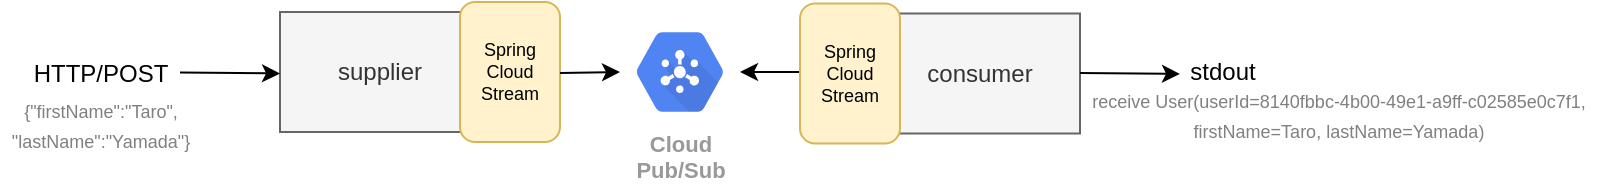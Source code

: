 <mxfile>
    <diagram id="tm9ZakB67KicmRcMlh1w" name="Page-1">
        <mxGraphModel dx="1904" dy="1217" grid="1" gridSize="10" guides="1" tooltips="1" connect="1" arrows="1" fold="1" page="1" pageScale="1" pageWidth="827" pageHeight="1169" math="0" shadow="0">
            <root>
                <mxCell id="0"/>
                <mxCell id="1" parent="0"/>
                <mxCell id="2" value="supplier" style="rounded=0;whiteSpace=wrap;html=1;fillColor=#f5f5f5;strokeColor=#666666;fontColor=#333333;" parent="1" vertex="1">
                    <mxGeometry x="140" y="5" width="100" height="60" as="geometry"/>
                </mxCell>
                <mxCell id="3" value="consumer" style="rounded=0;whiteSpace=wrap;html=1;fillColor=#f5f5f5;strokeColor=#666666;fontColor=#333333;" parent="1" vertex="1">
                    <mxGeometry x="440" y="5.75" width="100" height="60" as="geometry"/>
                </mxCell>
                <mxCell id="4" value="" style="endArrow=classic;html=1;" parent="1" edge="1">
                    <mxGeometry width="50" height="50" relative="1" as="geometry">
                        <mxPoint x="90" y="35.25" as="sourcePoint"/>
                        <mxPoint x="140" y="35.75" as="targetPoint"/>
                    </mxGeometry>
                </mxCell>
                <mxCell id="5" value="Cloud&#10;Pub/Sub" style="html=1;fillColor=#5184F3;strokeColor=none;verticalAlign=top;labelPosition=center;verticalLabelPosition=bottom;align=center;spacingTop=-6;fontSize=11;fontStyle=1;fontColor=#999999;shape=mxgraph.gcp2.hexIcon;prIcon=cloud_pubsub" parent="1" vertex="1">
                    <mxGeometry x="307" y="5.75" width="66" height="58.5" as="geometry"/>
                </mxCell>
                <mxCell id="6" value="&lt;font color=&quot;#000000&quot; style=&quot;font-size: 9px;&quot;&gt;Spring&lt;br style=&quot;font-size: 9px;&quot;&gt;Cloud&lt;br style=&quot;font-size: 9px;&quot;&gt;Stream&lt;/font&gt;" style="rounded=1;whiteSpace=wrap;html=1;fillColor=#fff2cc;strokeColor=#d6b656;fontSize=9;" parent="1" vertex="1">
                    <mxGeometry x="230" width="50" height="70" as="geometry"/>
                </mxCell>
                <mxCell id="9" value="HTTP/POST" style="text;html=1;align=center;verticalAlign=middle;resizable=0;points=[];autosize=1;strokeColor=none;" vertex="1" parent="1">
                    <mxGeometry x="10" y="25.75" width="80" height="20" as="geometry"/>
                </mxCell>
                <mxCell id="10" value="stdout" style="text;html=1;align=center;verticalAlign=middle;resizable=0;points=[];autosize=1;strokeColor=none;" vertex="1" parent="1">
                    <mxGeometry x="586" y="25" width="50" height="20" as="geometry"/>
                </mxCell>
                <mxCell id="11" value="" style="endArrow=classic;html=1;" edge="1" parent="1">
                    <mxGeometry width="50" height="50" relative="1" as="geometry">
                        <mxPoint x="540" y="35.46" as="sourcePoint"/>
                        <mxPoint x="590" y="35.96" as="targetPoint"/>
                    </mxGeometry>
                </mxCell>
                <mxCell id="13" value="" style="endArrow=classic;html=1;" edge="1" parent="1">
                    <mxGeometry width="50" height="50" relative="1" as="geometry">
                        <mxPoint x="280" y="35.46" as="sourcePoint"/>
                        <mxPoint x="310" y="35" as="targetPoint"/>
                    </mxGeometry>
                </mxCell>
                <mxCell id="14" value="" style="endArrow=classic;html=1;exitX=0;exitY=0.5;exitDx=0;exitDy=0;" edge="1" parent="1">
                    <mxGeometry width="50" height="50" relative="1" as="geometry">
                        <mxPoint x="400" y="35" as="sourcePoint"/>
                        <mxPoint x="370" y="35" as="targetPoint"/>
                    </mxGeometry>
                </mxCell>
                <mxCell id="16" value="&lt;font color=&quot;#000000&quot; style=&quot;font-size: 9px;&quot;&gt;Spring&lt;br style=&quot;font-size: 9px;&quot;&gt;Cloud&lt;br style=&quot;font-size: 9px;&quot;&gt;Stream&lt;/font&gt;" style="rounded=1;whiteSpace=wrap;html=1;fillColor=#fff2cc;strokeColor=#d6b656;fontSize=9;" vertex="1" parent="1">
                    <mxGeometry x="400" y="0.75" width="50" height="70" as="geometry"/>
                </mxCell>
                <mxCell id="17" value="&lt;font style=&quot;font-size: 9px&quot; color=&quot;#808080&quot;&gt;{&quot;firstName&quot;:&quot;Taro&quot;,&lt;br&gt;&quot;lastName&quot;:&quot;Yamada&quot;}&lt;/font&gt;" style="text;html=1;align=center;verticalAlign=middle;resizable=0;points=[];autosize=1;strokeColor=none;" vertex="1" parent="1">
                    <mxGeometry y="41" width="100" height="40" as="geometry"/>
                </mxCell>
                <mxCell id="18" value="&lt;font style=&quot;font-size: 9px&quot; color=&quot;#808080&quot;&gt;receive User(userId=8140fbbc-4b00-49e1-a9ff-c02585e0c7f1,&lt;br&gt;firstName=Taro, lastName=Yamada)&lt;/font&gt;" style="text;html=1;align=center;verticalAlign=middle;resizable=0;points=[];autosize=1;strokeColor=none;" vertex="1" parent="1">
                    <mxGeometry x="539" y="35.75" width="260" height="40" as="geometry"/>
                </mxCell>
            </root>
        </mxGraphModel>
    </diagram>
</mxfile>